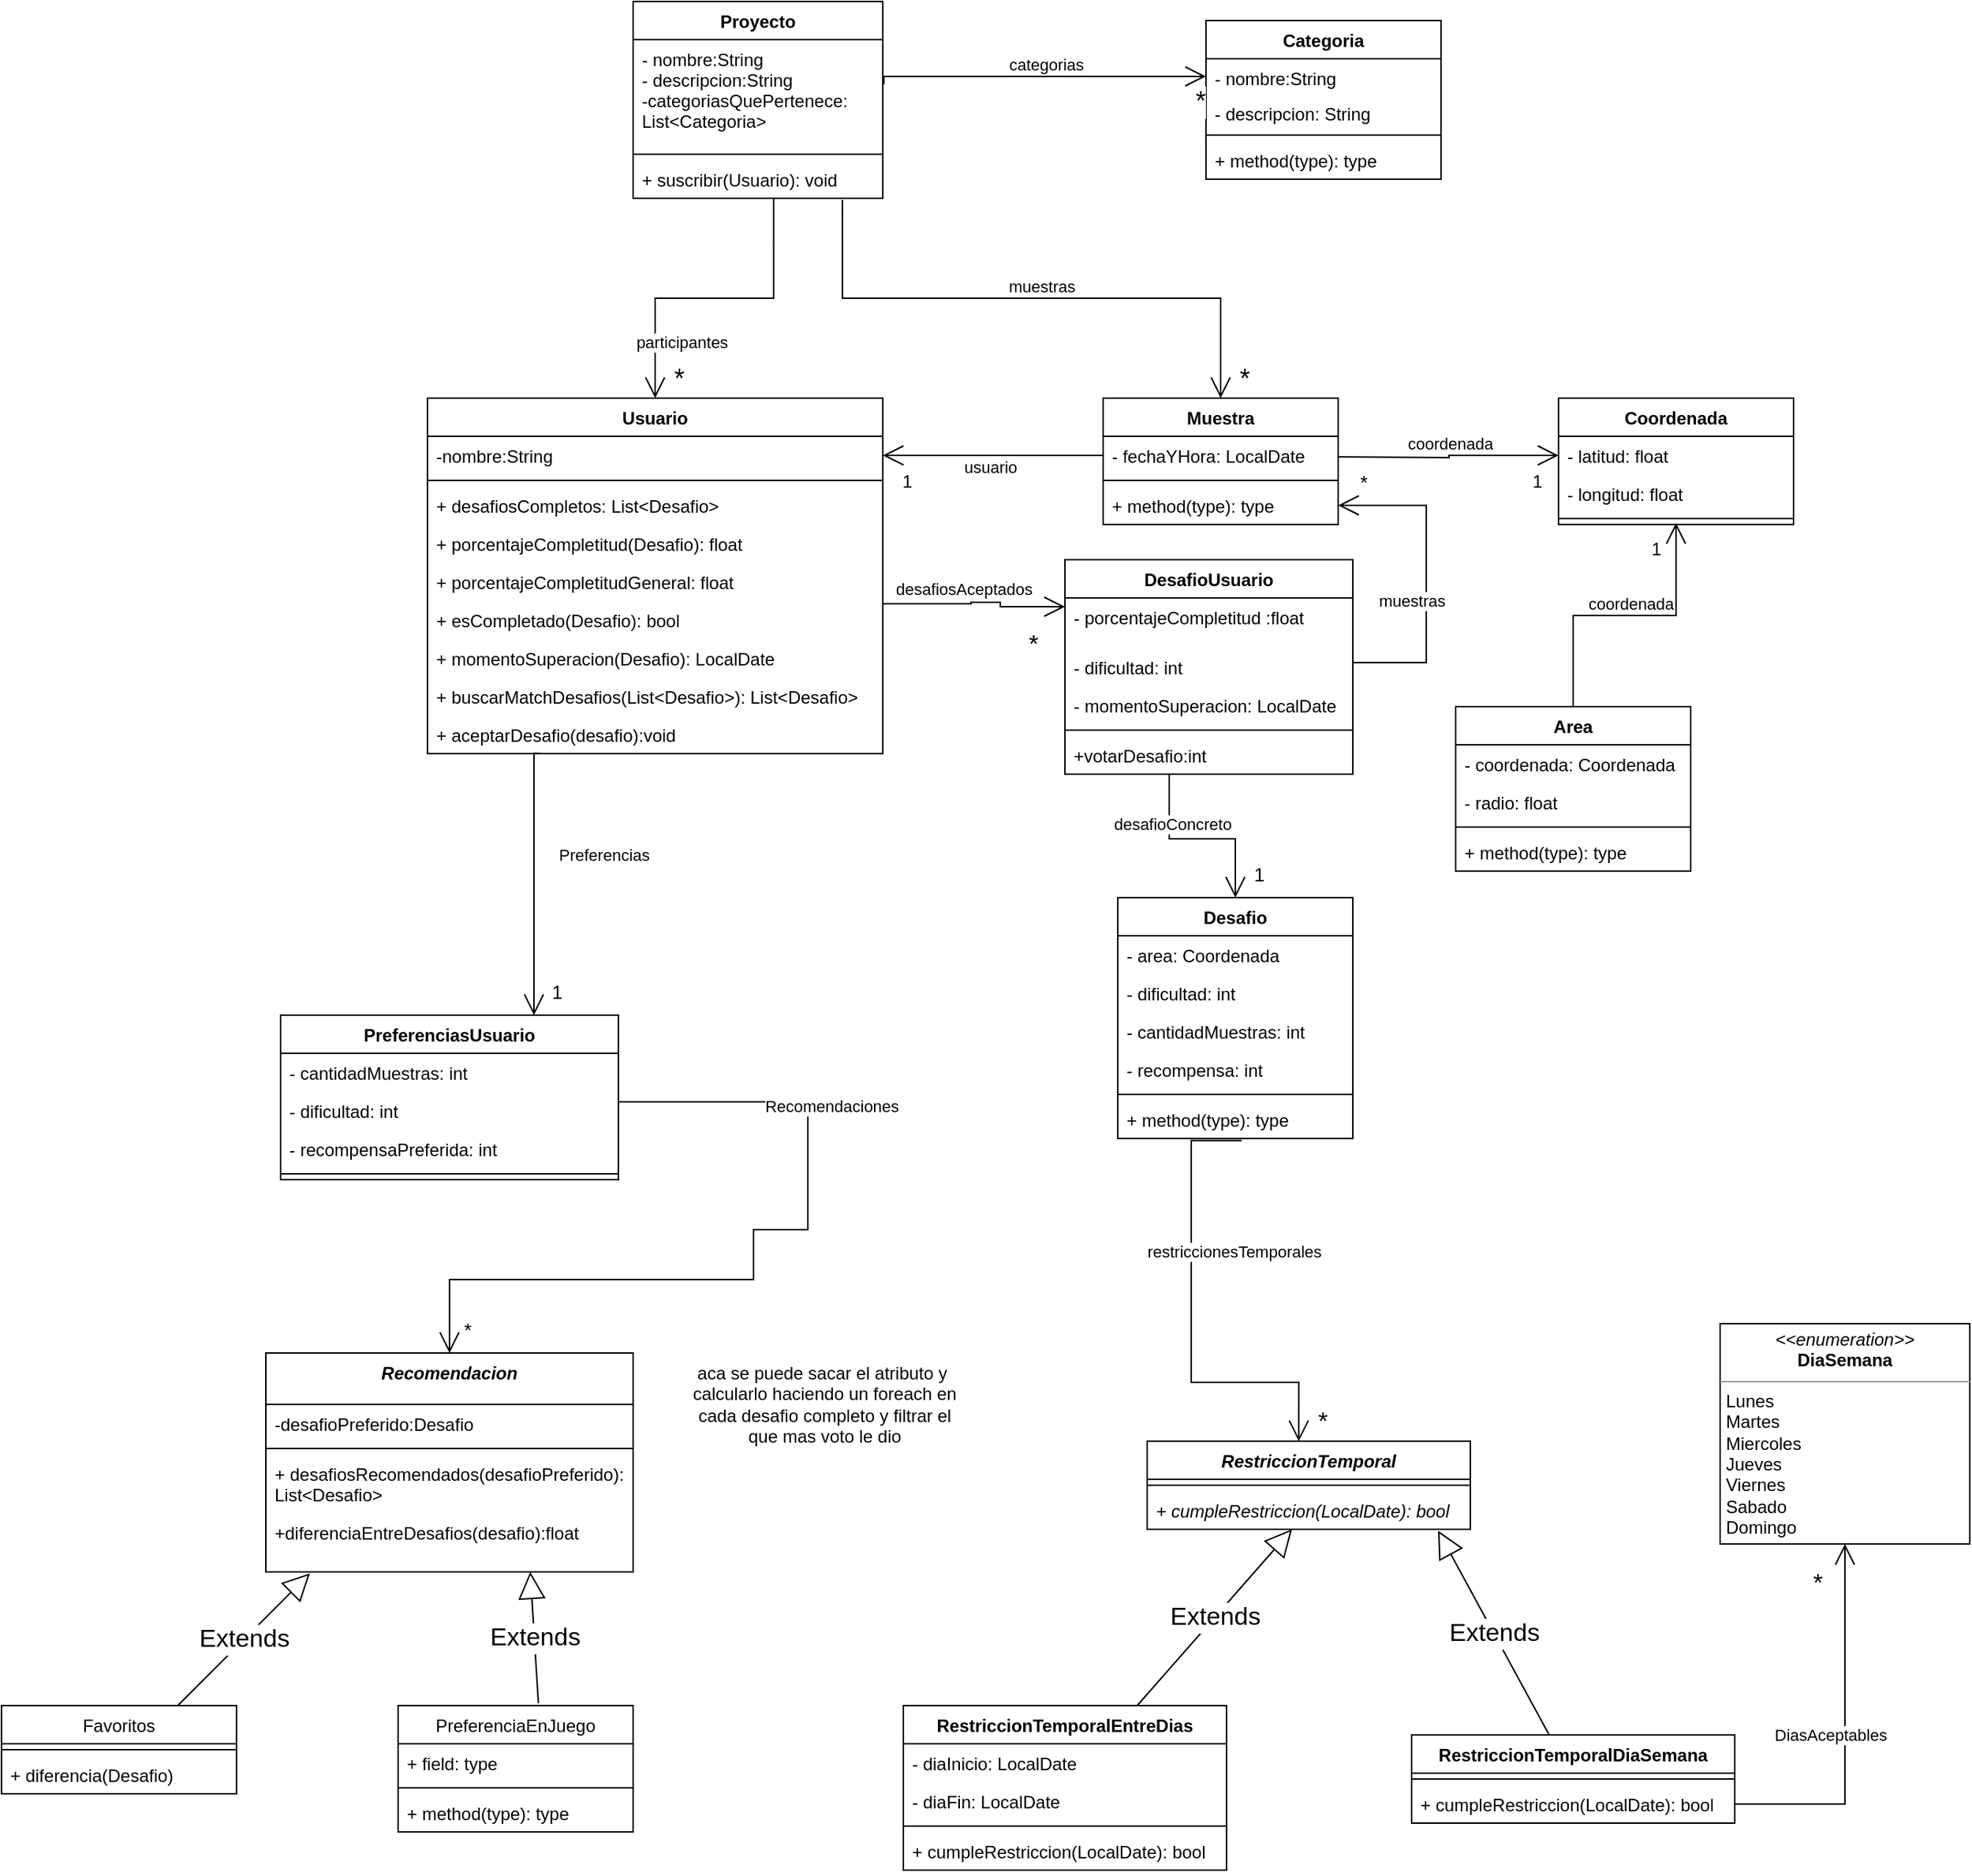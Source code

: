 <mxfile version="20.4.0" type="github">
  <diagram id="C5RBs43oDa-KdzZeNtuy" name="Page-1">
    <mxGraphModel dx="1848" dy="1698" grid="1" gridSize="10" guides="1" tooltips="1" connect="1" arrows="1" fold="1" page="1" pageScale="1" pageWidth="827" pageHeight="1169" math="0" shadow="0">
      <root>
        <mxCell id="WIyWlLk6GJQsqaUBKTNV-0" />
        <mxCell id="WIyWlLk6GJQsqaUBKTNV-1" parent="WIyWlLk6GJQsqaUBKTNV-0" />
        <mxCell id="WRdXd9sB3X9mUSoovsNP-0" value="Proyecto" style="swimlane;fontStyle=1;align=center;verticalAlign=top;childLayout=stackLayout;horizontal=1;startSize=26;horizontalStack=0;resizeParent=1;resizeParentMax=0;resizeLast=0;collapsible=1;marginBottom=0;" parent="WIyWlLk6GJQsqaUBKTNV-1" vertex="1">
          <mxGeometry x="120" y="-80" width="170" height="134" as="geometry" />
        </mxCell>
        <mxCell id="WRdXd9sB3X9mUSoovsNP-1" value="- nombre:String&#xa;- descripcion:String&#xa;-categoriasQuePertenece:&#xa;List&lt;Categoria&gt;&#xa;&#xa;" style="text;strokeColor=none;fillColor=none;align=left;verticalAlign=top;spacingLeft=4;spacingRight=4;overflow=hidden;rotatable=0;points=[[0,0.5],[1,0.5]];portConstraint=eastwest;" parent="WRdXd9sB3X9mUSoovsNP-0" vertex="1">
          <mxGeometry y="26" width="170" height="74" as="geometry" />
        </mxCell>
        <mxCell id="WRdXd9sB3X9mUSoovsNP-2" value="" style="line;strokeWidth=1;fillColor=none;align=left;verticalAlign=middle;spacingTop=-1;spacingLeft=3;spacingRight=3;rotatable=0;labelPosition=right;points=[];portConstraint=eastwest;strokeColor=inherit;" parent="WRdXd9sB3X9mUSoovsNP-0" vertex="1">
          <mxGeometry y="100" width="170" height="8" as="geometry" />
        </mxCell>
        <mxCell id="WRdXd9sB3X9mUSoovsNP-3" value="+ suscribir(Usuario): void" style="text;strokeColor=none;fillColor=none;align=left;verticalAlign=top;spacingLeft=4;spacingRight=4;overflow=hidden;rotatable=0;points=[[0,0.5],[1,0.5]];portConstraint=eastwest;" parent="WRdXd9sB3X9mUSoovsNP-0" vertex="1">
          <mxGeometry y="108" width="170" height="26" as="geometry" />
        </mxCell>
        <mxCell id="axV663DeKGKB3O0kkRm1-0" value="Categoria" style="swimlane;fontStyle=1;align=center;verticalAlign=top;childLayout=stackLayout;horizontal=1;startSize=26;horizontalStack=0;resizeParent=1;resizeParentMax=0;resizeLast=0;collapsible=1;marginBottom=0;" parent="WIyWlLk6GJQsqaUBKTNV-1" vertex="1">
          <mxGeometry x="510" y="-67" width="160" height="108" as="geometry" />
        </mxCell>
        <mxCell id="axV663DeKGKB3O0kkRm1-1" value="- nombre:String" style="text;strokeColor=none;fillColor=none;align=left;verticalAlign=top;spacingLeft=4;spacingRight=4;overflow=hidden;rotatable=0;points=[[0,0.5],[1,0.5]];portConstraint=eastwest;" parent="axV663DeKGKB3O0kkRm1-0" vertex="1">
          <mxGeometry y="26" width="160" height="24" as="geometry" />
        </mxCell>
        <mxCell id="axV663DeKGKB3O0kkRm1-4" value="- descripcion: String" style="text;strokeColor=none;fillColor=none;align=left;verticalAlign=top;spacingLeft=4;spacingRight=4;overflow=hidden;rotatable=0;points=[[0,0.5],[1,0.5]];portConstraint=eastwest;" parent="axV663DeKGKB3O0kkRm1-0" vertex="1">
          <mxGeometry y="50" width="160" height="24" as="geometry" />
        </mxCell>
        <mxCell id="axV663DeKGKB3O0kkRm1-2" value="" style="line;strokeWidth=1;fillColor=none;align=left;verticalAlign=middle;spacingTop=-1;spacingLeft=3;spacingRight=3;rotatable=0;labelPosition=right;points=[];portConstraint=eastwest;strokeColor=inherit;" parent="axV663DeKGKB3O0kkRm1-0" vertex="1">
          <mxGeometry y="74" width="160" height="8" as="geometry" />
        </mxCell>
        <mxCell id="axV663DeKGKB3O0kkRm1-3" value="+ method(type): type" style="text;strokeColor=none;fillColor=none;align=left;verticalAlign=top;spacingLeft=4;spacingRight=4;overflow=hidden;rotatable=0;points=[[0,0.5],[1,0.5]];portConstraint=eastwest;" parent="axV663DeKGKB3O0kkRm1-0" vertex="1">
          <mxGeometry y="82" width="160" height="26" as="geometry" />
        </mxCell>
        <mxCell id="axV663DeKGKB3O0kkRm1-5" value="categorias" style="endArrow=open;html=1;endSize=12;startArrow=none;startSize=14;startFill=0;edgeStyle=orthogonalEdgeStyle;rounded=0;entryX=0;entryY=0.5;entryDx=0;entryDy=0;exitX=1.004;exitY=0.413;exitDx=0;exitDy=0;exitPerimeter=0;" parent="WIyWlLk6GJQsqaUBKTNV-1" source="WRdXd9sB3X9mUSoovsNP-1" target="axV663DeKGKB3O0kkRm1-1" edge="1">
          <mxGeometry x="0.031" y="8" relative="1" as="geometry">
            <mxPoint x="280" y="-29" as="sourcePoint" />
            <mxPoint x="460" y="-33.5" as="targetPoint" />
            <mxPoint as="offset" />
            <Array as="points">
              <mxPoint x="291" y="-29" />
            </Array>
          </mxGeometry>
        </mxCell>
        <mxCell id="axV663DeKGKB3O0kkRm1-7" value="*" style="edgeLabel;resizable=0;html=1;align=right;verticalAlign=top;fontSize=18;" parent="axV663DeKGKB3O0kkRm1-5" connectable="0" vertex="1">
          <mxGeometry x="1" relative="1" as="geometry" />
        </mxCell>
        <mxCell id="axV663DeKGKB3O0kkRm1-8" value="Usuario" style="swimlane;fontStyle=1;align=center;verticalAlign=top;childLayout=stackLayout;horizontal=1;startSize=26;horizontalStack=0;resizeParent=1;resizeParentMax=0;resizeLast=0;collapsible=1;marginBottom=0;" parent="WIyWlLk6GJQsqaUBKTNV-1" vertex="1">
          <mxGeometry x="-20" y="190" width="310" height="242" as="geometry" />
        </mxCell>
        <mxCell id="axV663DeKGKB3O0kkRm1-12" value="-nombre:String" style="text;strokeColor=none;fillColor=none;align=left;verticalAlign=top;spacingLeft=4;spacingRight=4;overflow=hidden;rotatable=0;points=[[0,0.5],[1,0.5]];portConstraint=eastwest;" parent="axV663DeKGKB3O0kkRm1-8" vertex="1">
          <mxGeometry y="26" width="310" height="26" as="geometry" />
        </mxCell>
        <mxCell id="axV663DeKGKB3O0kkRm1-10" value="" style="line;strokeWidth=1;fillColor=none;align=left;verticalAlign=middle;spacingTop=-1;spacingLeft=3;spacingRight=3;rotatable=0;labelPosition=right;points=[];portConstraint=eastwest;strokeColor=inherit;" parent="axV663DeKGKB3O0kkRm1-8" vertex="1">
          <mxGeometry y="52" width="310" height="8" as="geometry" />
        </mxCell>
        <mxCell id="axV663DeKGKB3O0kkRm1-11" value="+ desafiosCompletos: List&lt;Desafio&gt;" style="text;strokeColor=none;fillColor=none;align=left;verticalAlign=top;spacingLeft=4;spacingRight=4;overflow=hidden;rotatable=0;points=[[0,0.5],[1,0.5]];portConstraint=eastwest;" parent="axV663DeKGKB3O0kkRm1-8" vertex="1">
          <mxGeometry y="60" width="310" height="26" as="geometry" />
        </mxCell>
        <mxCell id="axV663DeKGKB3O0kkRm1-93" value="+ porcentajeCompletitud(Desafio): float" style="text;strokeColor=none;fillColor=none;align=left;verticalAlign=top;spacingLeft=4;spacingRight=4;overflow=hidden;rotatable=0;points=[[0,0.5],[1,0.5]];portConstraint=eastwest;" parent="axV663DeKGKB3O0kkRm1-8" vertex="1">
          <mxGeometry y="86" width="310" height="26" as="geometry" />
        </mxCell>
        <mxCell id="axV663DeKGKB3O0kkRm1-94" value="+ porcentajeCompletitudGeneral: float" style="text;strokeColor=none;fillColor=none;align=left;verticalAlign=top;spacingLeft=4;spacingRight=4;overflow=hidden;rotatable=0;points=[[0,0.5],[1,0.5]];portConstraint=eastwest;" parent="axV663DeKGKB3O0kkRm1-8" vertex="1">
          <mxGeometry y="112" width="310" height="26" as="geometry" />
        </mxCell>
        <mxCell id="axV663DeKGKB3O0kkRm1-106" value="+ esCompletado(Desafio): bool" style="text;strokeColor=none;fillColor=none;align=left;verticalAlign=top;spacingLeft=4;spacingRight=4;overflow=hidden;rotatable=0;points=[[0,0.5],[1,0.5]];portConstraint=eastwest;" parent="axV663DeKGKB3O0kkRm1-8" vertex="1">
          <mxGeometry y="138" width="310" height="26" as="geometry" />
        </mxCell>
        <mxCell id="axV663DeKGKB3O0kkRm1-107" value="+ momentoSuperacion(Desafio): LocalDate&#xa;" style="text;strokeColor=none;fillColor=none;align=left;verticalAlign=top;spacingLeft=4;spacingRight=4;overflow=hidden;rotatable=0;points=[[0,0.5],[1,0.5]];portConstraint=eastwest;" parent="axV663DeKGKB3O0kkRm1-8" vertex="1">
          <mxGeometry y="164" width="310" height="26" as="geometry" />
        </mxCell>
        <mxCell id="axV663DeKGKB3O0kkRm1-108" value="+ buscarMatchDesafios(List&lt;Desafio&gt;): List&lt;Desafio&gt;" style="text;strokeColor=none;fillColor=none;align=left;verticalAlign=top;spacingLeft=4;spacingRight=4;overflow=hidden;rotatable=0;points=[[0,0.5],[1,0.5]];portConstraint=eastwest;" parent="axV663DeKGKB3O0kkRm1-8" vertex="1">
          <mxGeometry y="190" width="310" height="26" as="geometry" />
        </mxCell>
        <mxCell id="XYtnf9-ZHTyb7vXoAo8m-1" value="+ aceptarDesafio(desafio):void" style="text;strokeColor=none;fillColor=none;align=left;verticalAlign=top;spacingLeft=4;spacingRight=4;overflow=hidden;rotatable=0;points=[[0,0.5],[1,0.5]];portConstraint=eastwest;" parent="axV663DeKGKB3O0kkRm1-8" vertex="1">
          <mxGeometry y="216" width="310" height="26" as="geometry" />
        </mxCell>
        <mxCell id="axV663DeKGKB3O0kkRm1-13" value="participantes" style="endArrow=open;html=1;endSize=12;startArrow=none;startSize=14;startFill=0;edgeStyle=orthogonalEdgeStyle;rounded=0;exitX=0.563;exitY=1;exitDx=0;exitDy=0;exitPerimeter=0;" parent="WIyWlLk6GJQsqaUBKTNV-1" source="WRdXd9sB3X9mUSoovsNP-3" target="axV663DeKGKB3O0kkRm1-8" edge="1">
          <mxGeometry x="0.205" y="30" relative="1" as="geometry">
            <mxPoint x="230" y="60" as="sourcePoint" />
            <mxPoint x="460" y="60" as="targetPoint" />
            <mxPoint as="offset" />
          </mxGeometry>
        </mxCell>
        <mxCell id="axV663DeKGKB3O0kkRm1-14" value="*" style="edgeLabel;resizable=0;html=1;align=right;verticalAlign=top;fontSize=18;" parent="axV663DeKGKB3O0kkRm1-13" connectable="0" vertex="1">
          <mxGeometry x="1" relative="1" as="geometry">
            <mxPoint x="20" y="-30" as="offset" />
          </mxGeometry>
        </mxCell>
        <mxCell id="axV663DeKGKB3O0kkRm1-15" value="Muestra" style="swimlane;fontStyle=1;align=center;verticalAlign=top;childLayout=stackLayout;horizontal=1;startSize=26;horizontalStack=0;resizeParent=1;resizeParentMax=0;resizeLast=0;collapsible=1;marginBottom=0;" parent="WIyWlLk6GJQsqaUBKTNV-1" vertex="1">
          <mxGeometry x="440" y="190" width="160" height="86" as="geometry" />
        </mxCell>
        <mxCell id="axV663DeKGKB3O0kkRm1-16" value="- fechaYHora: LocalDate" style="text;strokeColor=none;fillColor=none;align=left;verticalAlign=top;spacingLeft=4;spacingRight=4;overflow=hidden;rotatable=0;points=[[0,0.5],[1,0.5]];portConstraint=eastwest;" parent="axV663DeKGKB3O0kkRm1-15" vertex="1">
          <mxGeometry y="26" width="160" height="26" as="geometry" />
        </mxCell>
        <mxCell id="axV663DeKGKB3O0kkRm1-17" value="" style="line;strokeWidth=1;fillColor=none;align=left;verticalAlign=middle;spacingTop=-1;spacingLeft=3;spacingRight=3;rotatable=0;labelPosition=right;points=[];portConstraint=eastwest;strokeColor=inherit;" parent="axV663DeKGKB3O0kkRm1-15" vertex="1">
          <mxGeometry y="52" width="160" height="8" as="geometry" />
        </mxCell>
        <mxCell id="axV663DeKGKB3O0kkRm1-18" value="+ method(type): type" style="text;strokeColor=none;fillColor=none;align=left;verticalAlign=top;spacingLeft=4;spacingRight=4;overflow=hidden;rotatable=0;points=[[0,0.5],[1,0.5]];portConstraint=eastwest;" parent="axV663DeKGKB3O0kkRm1-15" vertex="1">
          <mxGeometry y="60" width="160" height="26" as="geometry" />
        </mxCell>
        <mxCell id="axV663DeKGKB3O0kkRm1-24" value="muestras" style="endArrow=open;html=1;endSize=12;startArrow=none;startSize=14;startFill=0;edgeStyle=orthogonalEdgeStyle;rounded=0;entryX=0.5;entryY=0;entryDx=0;entryDy=0;exitX=0.838;exitY=1.038;exitDx=0;exitDy=0;exitPerimeter=0;" parent="WIyWlLk6GJQsqaUBKTNV-1" source="WRdXd9sB3X9mUSoovsNP-3" target="axV663DeKGKB3O0kkRm1-15" edge="1">
          <mxGeometry x="0.031" y="8" relative="1" as="geometry">
            <mxPoint x="290" y="90" as="sourcePoint" />
            <mxPoint x="520" y="90" as="targetPoint" />
            <mxPoint as="offset" />
          </mxGeometry>
        </mxCell>
        <mxCell id="axV663DeKGKB3O0kkRm1-25" value="*" style="edgeLabel;resizable=0;html=1;align=right;verticalAlign=top;fontSize=18;" parent="axV663DeKGKB3O0kkRm1-24" connectable="0" vertex="1">
          <mxGeometry x="1" relative="1" as="geometry">
            <mxPoint x="20" y="-30" as="offset" />
          </mxGeometry>
        </mxCell>
        <mxCell id="axV663DeKGKB3O0kkRm1-27" value="usuario" style="endArrow=open;html=1;endSize=12;startArrow=none;startSize=14;startFill=0;edgeStyle=orthogonalEdgeStyle;rounded=0;entryX=1;entryY=0.5;entryDx=0;entryDy=0;exitX=0;exitY=0.5;exitDx=0;exitDy=0;" parent="WIyWlLk6GJQsqaUBKTNV-1" source="axV663DeKGKB3O0kkRm1-16" target="axV663DeKGKB3O0kkRm1-12" edge="1">
          <mxGeometry x="0.031" y="8" relative="1" as="geometry">
            <mxPoint x="290" y="-19" as="sourcePoint" />
            <mxPoint x="520" y="-19" as="targetPoint" />
            <mxPoint as="offset" />
          </mxGeometry>
        </mxCell>
        <mxCell id="axV663DeKGKB3O0kkRm1-28" value="1" style="edgeLabel;resizable=0;html=1;align=right;verticalAlign=top;fontSize=12;" parent="axV663DeKGKB3O0kkRm1-27" connectable="0" vertex="1">
          <mxGeometry x="1" relative="1" as="geometry">
            <mxPoint x="20" y="4" as="offset" />
          </mxGeometry>
        </mxCell>
        <mxCell id="axV663DeKGKB3O0kkRm1-31" value="Coordenada" style="swimlane;fontStyle=1;align=center;verticalAlign=top;childLayout=stackLayout;horizontal=1;startSize=26;horizontalStack=0;resizeParent=1;resizeParentMax=0;resizeLast=0;collapsible=1;marginBottom=0;" parent="WIyWlLk6GJQsqaUBKTNV-1" vertex="1">
          <mxGeometry x="750" y="190" width="160" height="86" as="geometry" />
        </mxCell>
        <mxCell id="axV663DeKGKB3O0kkRm1-32" value="- latitud: float" style="text;strokeColor=none;fillColor=none;align=left;verticalAlign=top;spacingLeft=4;spacingRight=4;overflow=hidden;rotatable=0;points=[[0,0.5],[1,0.5]];portConstraint=eastwest;" parent="axV663DeKGKB3O0kkRm1-31" vertex="1">
          <mxGeometry y="26" width="160" height="26" as="geometry" />
        </mxCell>
        <mxCell id="axV663DeKGKB3O0kkRm1-33" value="- longitud: float" style="text;strokeColor=none;fillColor=none;align=left;verticalAlign=top;spacingLeft=4;spacingRight=4;overflow=hidden;rotatable=0;points=[[0,0.5],[1,0.5]];portConstraint=eastwest;" parent="axV663DeKGKB3O0kkRm1-31" vertex="1">
          <mxGeometry y="52" width="160" height="26" as="geometry" />
        </mxCell>
        <mxCell id="axV663DeKGKB3O0kkRm1-34" value="" style="line;strokeWidth=1;fillColor=none;align=left;verticalAlign=middle;spacingTop=-1;spacingLeft=3;spacingRight=3;rotatable=0;labelPosition=right;points=[];portConstraint=eastwest;strokeColor=inherit;" parent="axV663DeKGKB3O0kkRm1-31" vertex="1">
          <mxGeometry y="78" width="160" height="8" as="geometry" />
        </mxCell>
        <mxCell id="axV663DeKGKB3O0kkRm1-37" value="coordenada" style="endArrow=open;html=1;endSize=12;startArrow=none;startSize=14;startFill=0;edgeStyle=orthogonalEdgeStyle;rounded=0;entryX=0;entryY=0.5;entryDx=0;entryDy=0;" parent="WIyWlLk6GJQsqaUBKTNV-1" target="axV663DeKGKB3O0kkRm1-32" edge="1">
          <mxGeometry x="0.031" y="8" relative="1" as="geometry">
            <mxPoint x="600" y="230" as="sourcePoint" />
            <mxPoint x="300" y="239" as="targetPoint" />
            <mxPoint as="offset" />
          </mxGeometry>
        </mxCell>
        <mxCell id="axV663DeKGKB3O0kkRm1-38" value="1" style="edgeLabel;resizable=0;html=1;align=right;verticalAlign=top;fontSize=12;" parent="axV663DeKGKB3O0kkRm1-37" connectable="0" vertex="1">
          <mxGeometry x="1" relative="1" as="geometry">
            <mxPoint x="-10" y="4" as="offset" />
          </mxGeometry>
        </mxCell>
        <mxCell id="axV663DeKGKB3O0kkRm1-40" value="Desafio" style="swimlane;fontStyle=1;align=center;verticalAlign=top;childLayout=stackLayout;horizontal=1;startSize=26;horizontalStack=0;resizeParent=1;resizeParentMax=0;resizeLast=0;collapsible=1;marginBottom=0;" parent="WIyWlLk6GJQsqaUBKTNV-1" vertex="1">
          <mxGeometry x="450" y="530" width="160" height="164" as="geometry" />
        </mxCell>
        <mxCell id="axV663DeKGKB3O0kkRm1-41" value="- area: Coordenada" style="text;strokeColor=none;fillColor=none;align=left;verticalAlign=top;spacingLeft=4;spacingRight=4;overflow=hidden;rotatable=0;points=[[0,0.5],[1,0.5]];portConstraint=eastwest;" parent="axV663DeKGKB3O0kkRm1-40" vertex="1">
          <mxGeometry y="26" width="160" height="26" as="geometry" />
        </mxCell>
        <mxCell id="axV663DeKGKB3O0kkRm1-73" value="- dificultad: int" style="text;strokeColor=none;fillColor=none;align=left;verticalAlign=top;spacingLeft=4;spacingRight=4;overflow=hidden;rotatable=0;points=[[0,0.5],[1,0.5]];portConstraint=eastwest;" parent="axV663DeKGKB3O0kkRm1-40" vertex="1">
          <mxGeometry y="52" width="160" height="26" as="geometry" />
        </mxCell>
        <mxCell id="axV663DeKGKB3O0kkRm1-74" value="- cantidadMuestras: int" style="text;strokeColor=none;fillColor=none;align=left;verticalAlign=top;spacingLeft=4;spacingRight=4;overflow=hidden;rotatable=0;points=[[0,0.5],[1,0.5]];portConstraint=eastwest;" parent="axV663DeKGKB3O0kkRm1-40" vertex="1">
          <mxGeometry y="78" width="160" height="26" as="geometry" />
        </mxCell>
        <mxCell id="axV663DeKGKB3O0kkRm1-75" value="- recompensa: int" style="text;strokeColor=none;fillColor=none;align=left;verticalAlign=top;spacingLeft=4;spacingRight=4;overflow=hidden;rotatable=0;points=[[0,0.5],[1,0.5]];portConstraint=eastwest;" parent="axV663DeKGKB3O0kkRm1-40" vertex="1">
          <mxGeometry y="104" width="160" height="26" as="geometry" />
        </mxCell>
        <mxCell id="axV663DeKGKB3O0kkRm1-42" value="" style="line;strokeWidth=1;fillColor=none;align=left;verticalAlign=middle;spacingTop=-1;spacingLeft=3;spacingRight=3;rotatable=0;labelPosition=right;points=[];portConstraint=eastwest;strokeColor=inherit;" parent="axV663DeKGKB3O0kkRm1-40" vertex="1">
          <mxGeometry y="130" width="160" height="8" as="geometry" />
        </mxCell>
        <mxCell id="axV663DeKGKB3O0kkRm1-43" value="+ method(type): type" style="text;strokeColor=none;fillColor=none;align=left;verticalAlign=top;spacingLeft=4;spacingRight=4;overflow=hidden;rotatable=0;points=[[0,0.5],[1,0.5]];portConstraint=eastwest;" parent="axV663DeKGKB3O0kkRm1-40" vertex="1">
          <mxGeometry y="138" width="160" height="26" as="geometry" />
        </mxCell>
        <mxCell id="axV663DeKGKB3O0kkRm1-44" value="Area" style="swimlane;fontStyle=1;align=center;verticalAlign=top;childLayout=stackLayout;horizontal=1;startSize=26;horizontalStack=0;resizeParent=1;resizeParentMax=0;resizeLast=0;collapsible=1;marginBottom=0;" parent="WIyWlLk6GJQsqaUBKTNV-1" vertex="1">
          <mxGeometry x="680" y="400" width="160" height="112" as="geometry" />
        </mxCell>
        <mxCell id="axV663DeKGKB3O0kkRm1-45" value="- coordenada: Coordenada" style="text;strokeColor=none;fillColor=none;align=left;verticalAlign=top;spacingLeft=4;spacingRight=4;overflow=hidden;rotatable=0;points=[[0,0.5],[1,0.5]];portConstraint=eastwest;" parent="axV663DeKGKB3O0kkRm1-44" vertex="1">
          <mxGeometry y="26" width="160" height="26" as="geometry" />
        </mxCell>
        <mxCell id="axV663DeKGKB3O0kkRm1-48" value="- radio: float" style="text;strokeColor=none;fillColor=none;align=left;verticalAlign=top;spacingLeft=4;spacingRight=4;overflow=hidden;rotatable=0;points=[[0,0.5],[1,0.5]];portConstraint=eastwest;" parent="axV663DeKGKB3O0kkRm1-44" vertex="1">
          <mxGeometry y="52" width="160" height="26" as="geometry" />
        </mxCell>
        <mxCell id="axV663DeKGKB3O0kkRm1-46" value="" style="line;strokeWidth=1;fillColor=none;align=left;verticalAlign=middle;spacingTop=-1;spacingLeft=3;spacingRight=3;rotatable=0;labelPosition=right;points=[];portConstraint=eastwest;strokeColor=inherit;" parent="axV663DeKGKB3O0kkRm1-44" vertex="1">
          <mxGeometry y="78" width="160" height="8" as="geometry" />
        </mxCell>
        <mxCell id="axV663DeKGKB3O0kkRm1-47" value="+ method(type): type" style="text;strokeColor=none;fillColor=none;align=left;verticalAlign=top;spacingLeft=4;spacingRight=4;overflow=hidden;rotatable=0;points=[[0,0.5],[1,0.5]];portConstraint=eastwest;" parent="axV663DeKGKB3O0kkRm1-44" vertex="1">
          <mxGeometry y="86" width="160" height="26" as="geometry" />
        </mxCell>
        <mxCell id="axV663DeKGKB3O0kkRm1-49" value="coordenada" style="endArrow=open;html=1;endSize=12;startArrow=none;startSize=14;startFill=0;edgeStyle=orthogonalEdgeStyle;rounded=0;exitX=0.5;exitY=0;exitDx=0;exitDy=0;entryX=0.5;entryY=0.875;entryDx=0;entryDy=0;entryPerimeter=0;" parent="WIyWlLk6GJQsqaUBKTNV-1" source="axV663DeKGKB3O0kkRm1-44" target="axV663DeKGKB3O0kkRm1-34" edge="1">
          <mxGeometry x="0.031" y="8" relative="1" as="geometry">
            <mxPoint x="610" y="240" as="sourcePoint" />
            <mxPoint x="820" y="280" as="targetPoint" />
            <mxPoint as="offset" />
          </mxGeometry>
        </mxCell>
        <mxCell id="axV663DeKGKB3O0kkRm1-50" value="1" style="edgeLabel;resizable=0;html=1;align=right;verticalAlign=top;fontSize=12;" parent="axV663DeKGKB3O0kkRm1-49" connectable="0" vertex="1">
          <mxGeometry x="1" relative="1" as="geometry">
            <mxPoint x="-10" y="4" as="offset" />
          </mxGeometry>
        </mxCell>
        <mxCell id="axV663DeKGKB3O0kkRm1-51" value="RestriccionTemporal" style="swimlane;fontStyle=3;align=center;verticalAlign=top;childLayout=stackLayout;horizontal=1;startSize=26;horizontalStack=0;resizeParent=1;resizeParentMax=0;resizeLast=0;collapsible=1;marginBottom=0;" parent="WIyWlLk6GJQsqaUBKTNV-1" vertex="1">
          <mxGeometry x="470" y="900" width="220" height="60" as="geometry" />
        </mxCell>
        <mxCell id="axV663DeKGKB3O0kkRm1-53" value="" style="line;strokeWidth=1;fillColor=none;align=left;verticalAlign=middle;spacingTop=-1;spacingLeft=3;spacingRight=3;rotatable=0;labelPosition=right;points=[];portConstraint=eastwest;strokeColor=inherit;" parent="axV663DeKGKB3O0kkRm1-51" vertex="1">
          <mxGeometry y="26" width="220" height="8" as="geometry" />
        </mxCell>
        <mxCell id="axV663DeKGKB3O0kkRm1-54" value="+ cumpleRestriccion(LocalDate): bool" style="text;strokeColor=none;fillColor=none;align=left;verticalAlign=top;spacingLeft=4;spacingRight=4;overflow=hidden;rotatable=0;points=[[0,0.5],[1,0.5]];portConstraint=eastwest;fontStyle=2" parent="axV663DeKGKB3O0kkRm1-51" vertex="1">
          <mxGeometry y="34" width="220" height="26" as="geometry" />
        </mxCell>
        <mxCell id="axV663DeKGKB3O0kkRm1-55" value="restriccionesTemporales" style="endArrow=open;html=1;endSize=12;startArrow=none;startSize=14;startFill=0;edgeStyle=orthogonalEdgeStyle;rounded=0;exitX=0.527;exitY=1.052;exitDx=0;exitDy=0;exitPerimeter=0;entryX=0.469;entryY=0.001;entryDx=0;entryDy=0;entryPerimeter=0;" parent="WIyWlLk6GJQsqaUBKTNV-1" source="axV663DeKGKB3O0kkRm1-43" target="axV663DeKGKB3O0kkRm1-51" edge="1">
          <mxGeometry x="-0.297" y="29" relative="1" as="geometry">
            <mxPoint x="450" y="239" as="sourcePoint" />
            <mxPoint x="570" y="850" as="targetPoint" />
            <mxPoint as="offset" />
            <Array as="points">
              <mxPoint x="500" y="695" />
              <mxPoint x="500" y="860" />
              <mxPoint x="573" y="860" />
            </Array>
          </mxGeometry>
        </mxCell>
        <mxCell id="axV663DeKGKB3O0kkRm1-56" value="*" style="edgeLabel;resizable=0;html=1;align=right;verticalAlign=top;fontSize=17;" parent="axV663DeKGKB3O0kkRm1-55" connectable="0" vertex="1">
          <mxGeometry x="1" relative="1" as="geometry">
            <mxPoint x="20" y="-30" as="offset" />
          </mxGeometry>
        </mxCell>
        <mxCell id="axV663DeKGKB3O0kkRm1-57" value="RestriccionTemporalEntreDias" style="swimlane;fontStyle=1;align=center;verticalAlign=top;childLayout=stackLayout;horizontal=1;startSize=26;horizontalStack=0;resizeParent=1;resizeParentMax=0;resizeLast=0;collapsible=1;marginBottom=0;" parent="WIyWlLk6GJQsqaUBKTNV-1" vertex="1">
          <mxGeometry x="304" y="1080" width="220" height="112" as="geometry" />
        </mxCell>
        <mxCell id="axV663DeKGKB3O0kkRm1-64" value="- diaInicio: LocalDate" style="text;strokeColor=none;fillColor=none;align=left;verticalAlign=top;spacingLeft=4;spacingRight=4;overflow=hidden;rotatable=0;points=[[0,0.5],[1,0.5]];portConstraint=eastwest;" parent="axV663DeKGKB3O0kkRm1-57" vertex="1">
          <mxGeometry y="26" width="220" height="26" as="geometry" />
        </mxCell>
        <mxCell id="axV663DeKGKB3O0kkRm1-67" value="- diaFin: LocalDate" style="text;strokeColor=none;fillColor=none;align=left;verticalAlign=top;spacingLeft=4;spacingRight=4;overflow=hidden;rotatable=0;points=[[0,0.5],[1,0.5]];portConstraint=eastwest;" parent="axV663DeKGKB3O0kkRm1-57" vertex="1">
          <mxGeometry y="52" width="220" height="26" as="geometry" />
        </mxCell>
        <mxCell id="axV663DeKGKB3O0kkRm1-58" value="" style="line;strokeWidth=1;fillColor=none;align=left;verticalAlign=middle;spacingTop=-1;spacingLeft=3;spacingRight=3;rotatable=0;labelPosition=right;points=[];portConstraint=eastwest;strokeColor=inherit;" parent="axV663DeKGKB3O0kkRm1-57" vertex="1">
          <mxGeometry y="78" width="220" height="8" as="geometry" />
        </mxCell>
        <mxCell id="axV663DeKGKB3O0kkRm1-59" value="+ cumpleRestriccion(LocalDate): bool" style="text;strokeColor=none;fillColor=none;align=left;verticalAlign=top;spacingLeft=4;spacingRight=4;overflow=hidden;rotatable=0;points=[[0,0.5],[1,0.5]];portConstraint=eastwest;" parent="axV663DeKGKB3O0kkRm1-57" vertex="1">
          <mxGeometry y="86" width="220" height="26" as="geometry" />
        </mxCell>
        <mxCell id="axV663DeKGKB3O0kkRm1-65" value="Extends" style="endArrow=block;endSize=16;endFill=0;html=1;rounded=0;fontSize=17;" parent="WIyWlLk6GJQsqaUBKTNV-1" source="axV663DeKGKB3O0kkRm1-57" target="axV663DeKGKB3O0kkRm1-54" edge="1">
          <mxGeometry width="160" relative="1" as="geometry">
            <mxPoint x="290" y="720" as="sourcePoint" />
            <mxPoint x="470" y="760" as="targetPoint" />
          </mxGeometry>
        </mxCell>
        <mxCell id="axV663DeKGKB3O0kkRm1-78" value="&lt;p style=&quot;margin:0px;margin-top:4px;text-align:center;&quot;&gt;&lt;i&gt;&amp;lt;&amp;lt;enumeration&amp;gt;&amp;gt;&lt;/i&gt;&lt;br&gt;&lt;b&gt;DiaSemana&lt;/b&gt;&lt;/p&gt;&lt;hr size=&quot;1&quot;&gt;&lt;p style=&quot;margin:0px;margin-left:4px;&quot;&gt;Lunes&lt;/p&gt;&lt;p style=&quot;margin:0px;margin-left:4px;&quot;&gt;Martes&lt;/p&gt;&lt;p style=&quot;margin:0px;margin-left:4px;&quot;&gt;Miercoles&lt;/p&gt;&lt;p style=&quot;margin:0px;margin-left:4px;&quot;&gt;Jueves&lt;/p&gt;&lt;p style=&quot;margin:0px;margin-left:4px;&quot;&gt;Viernes&lt;/p&gt;&lt;p style=&quot;margin:0px;margin-left:4px;&quot;&gt;Sabado&lt;/p&gt;&lt;p style=&quot;margin:0px;margin-left:4px;&quot;&gt;Domingo&lt;/p&gt;&lt;hr size=&quot;1&quot;&gt;&lt;p style=&quot;margin:0px;margin-left:4px;&quot;&gt;+ method1(Type): Type&lt;br&gt;+ method2(Type, Type): Type&lt;/p&gt;" style="verticalAlign=top;align=left;overflow=fill;fontSize=12;fontFamily=Helvetica;html=1;" parent="WIyWlLk6GJQsqaUBKTNV-1" vertex="1">
          <mxGeometry x="860" y="820" width="170" height="150" as="geometry" />
        </mxCell>
        <mxCell id="axV663DeKGKB3O0kkRm1-81" value="RestriccionTemporalDiaSemana" style="swimlane;fontStyle=1;align=center;verticalAlign=top;childLayout=stackLayout;horizontal=1;startSize=26;horizontalStack=0;resizeParent=1;resizeParentMax=0;resizeLast=0;collapsible=1;marginBottom=0;" parent="WIyWlLk6GJQsqaUBKTNV-1" vertex="1">
          <mxGeometry x="650" y="1100" width="220" height="60" as="geometry" />
        </mxCell>
        <mxCell id="axV663DeKGKB3O0kkRm1-84" value="" style="line;strokeWidth=1;fillColor=none;align=left;verticalAlign=middle;spacingTop=-1;spacingLeft=3;spacingRight=3;rotatable=0;labelPosition=right;points=[];portConstraint=eastwest;strokeColor=inherit;" parent="axV663DeKGKB3O0kkRm1-81" vertex="1">
          <mxGeometry y="26" width="220" height="8" as="geometry" />
        </mxCell>
        <mxCell id="axV663DeKGKB3O0kkRm1-85" value="+ cumpleRestriccion(LocalDate): bool" style="text;strokeColor=none;fillColor=none;align=left;verticalAlign=top;spacingLeft=4;spacingRight=4;overflow=hidden;rotatable=0;points=[[0,0.5],[1,0.5]];portConstraint=eastwest;" parent="axV663DeKGKB3O0kkRm1-81" vertex="1">
          <mxGeometry y="34" width="220" height="26" as="geometry" />
        </mxCell>
        <mxCell id="axV663DeKGKB3O0kkRm1-86" value="Extends" style="endArrow=block;endSize=16;endFill=0;html=1;rounded=0;fontSize=17;entryX=0.9;entryY=1.038;entryDx=0;entryDy=0;entryPerimeter=0;" parent="WIyWlLk6GJQsqaUBKTNV-1" source="axV663DeKGKB3O0kkRm1-81" target="axV663DeKGKB3O0kkRm1-54" edge="1">
          <mxGeometry width="160" relative="1" as="geometry">
            <mxPoint x="276" y="750" as="sourcePoint" />
            <mxPoint x="310.286" y="630" as="targetPoint" />
          </mxGeometry>
        </mxCell>
        <mxCell id="axV663DeKGKB3O0kkRm1-87" value="DiasAceptables" style="endArrow=open;html=1;endSize=12;startArrow=none;startSize=14;startFill=0;edgeStyle=orthogonalEdgeStyle;rounded=0;" parent="WIyWlLk6GJQsqaUBKTNV-1" source="axV663DeKGKB3O0kkRm1-85" target="axV663DeKGKB3O0kkRm1-78" edge="1">
          <mxGeometry x="-0.03" y="10" relative="1" as="geometry">
            <mxPoint x="600" y="780" as="sourcePoint" />
            <mxPoint x="720" y="770" as="targetPoint" />
            <mxPoint as="offset" />
          </mxGeometry>
        </mxCell>
        <mxCell id="axV663DeKGKB3O0kkRm1-88" value="*" style="edgeLabel;resizable=0;html=1;align=right;verticalAlign=top;fontSize=17;" parent="axV663DeKGKB3O0kkRm1-87" connectable="0" vertex="1">
          <mxGeometry x="1" relative="1" as="geometry">
            <mxPoint x="-15" y="10" as="offset" />
          </mxGeometry>
        </mxCell>
        <mxCell id="axV663DeKGKB3O0kkRm1-96" value="PreferenciasUsuario" style="swimlane;fontStyle=1;align=center;verticalAlign=top;childLayout=stackLayout;horizontal=1;startSize=26;horizontalStack=0;resizeParent=1;resizeParentMax=0;resizeLast=0;collapsible=1;marginBottom=0;" parent="WIyWlLk6GJQsqaUBKTNV-1" vertex="1">
          <mxGeometry x="-120" y="610" width="230" height="112" as="geometry" />
        </mxCell>
        <mxCell id="axV663DeKGKB3O0kkRm1-97" value="- cantidadMuestras: int" style="text;strokeColor=none;fillColor=none;align=left;verticalAlign=top;spacingLeft=4;spacingRight=4;overflow=hidden;rotatable=0;points=[[0,0.5],[1,0.5]];portConstraint=eastwest;" parent="axV663DeKGKB3O0kkRm1-96" vertex="1">
          <mxGeometry y="26" width="230" height="26" as="geometry" />
        </mxCell>
        <mxCell id="axV663DeKGKB3O0kkRm1-102" value="- dificultad: int" style="text;strokeColor=none;fillColor=none;align=left;verticalAlign=top;spacingLeft=4;spacingRight=4;overflow=hidden;rotatable=0;points=[[0,0.5],[1,0.5]];portConstraint=eastwest;" parent="axV663DeKGKB3O0kkRm1-96" vertex="1">
          <mxGeometry y="52" width="230" height="26" as="geometry" />
        </mxCell>
        <mxCell id="axV663DeKGKB3O0kkRm1-103" value="- recompensaPreferida: int" style="text;strokeColor=none;fillColor=none;align=left;verticalAlign=top;spacingLeft=4;spacingRight=4;overflow=hidden;rotatable=0;points=[[0,0.5],[1,0.5]];portConstraint=eastwest;" parent="axV663DeKGKB3O0kkRm1-96" vertex="1">
          <mxGeometry y="78" width="230" height="26" as="geometry" />
        </mxCell>
        <mxCell id="axV663DeKGKB3O0kkRm1-98" value="" style="line;strokeWidth=1;fillColor=none;align=left;verticalAlign=middle;spacingTop=-1;spacingLeft=3;spacingRight=3;rotatable=0;labelPosition=right;points=[];portConstraint=eastwest;strokeColor=inherit;" parent="axV663DeKGKB3O0kkRm1-96" vertex="1">
          <mxGeometry y="104" width="230" height="8" as="geometry" />
        </mxCell>
        <mxCell id="axV663DeKGKB3O0kkRm1-104" value="desafiosAceptados" style="endArrow=open;html=1;endSize=12;startArrow=none;startSize=14;startFill=0;edgeStyle=orthogonalEdgeStyle;rounded=0;" parent="WIyWlLk6GJQsqaUBKTNV-1" target="axV663DeKGKB3O0kkRm1-109" edge="1">
          <mxGeometry x="-0.148" y="10" relative="1" as="geometry">
            <mxPoint x="290" y="330" as="sourcePoint" />
            <mxPoint x="370" y="380" as="targetPoint" />
            <mxPoint as="offset" />
            <Array as="points">
              <mxPoint x="350" y="330" />
              <mxPoint x="350" y="329" />
              <mxPoint x="370" y="329" />
              <mxPoint x="370" y="332" />
            </Array>
          </mxGeometry>
        </mxCell>
        <mxCell id="axV663DeKGKB3O0kkRm1-105" value="*" style="edgeLabel;resizable=0;html=1;align=right;verticalAlign=top;fontSize=17;" parent="axV663DeKGKB3O0kkRm1-104" connectable="0" vertex="1">
          <mxGeometry x="1" relative="1" as="geometry">
            <mxPoint x="-18" y="9" as="offset" />
          </mxGeometry>
        </mxCell>
        <mxCell id="axV663DeKGKB3O0kkRm1-109" value="DesafioUsuario" style="swimlane;fontStyle=1;align=center;verticalAlign=top;childLayout=stackLayout;horizontal=1;startSize=26;horizontalStack=0;resizeParent=1;resizeParentMax=0;resizeLast=0;collapsible=1;marginBottom=0;" parent="WIyWlLk6GJQsqaUBKTNV-1" vertex="1">
          <mxGeometry x="414" y="300" width="196" height="146" as="geometry" />
        </mxCell>
        <mxCell id="axV663DeKGKB3O0kkRm1-110" value="- porcentajeCompletitud :float" style="text;strokeColor=none;fillColor=none;align=left;verticalAlign=top;spacingLeft=4;spacingRight=4;overflow=hidden;rotatable=0;points=[[0,0.5],[1,0.5]];portConstraint=eastwest;" parent="axV663DeKGKB3O0kkRm1-109" vertex="1">
          <mxGeometry y="26" width="196" height="34" as="geometry" />
        </mxCell>
        <mxCell id="axV663DeKGKB3O0kkRm1-111" value="- dificultad: int" style="text;strokeColor=none;fillColor=none;align=left;verticalAlign=top;spacingLeft=4;spacingRight=4;overflow=hidden;rotatable=0;points=[[0,0.5],[1,0.5]];portConstraint=eastwest;" parent="axV663DeKGKB3O0kkRm1-109" vertex="1">
          <mxGeometry y="60" width="196" height="26" as="geometry" />
        </mxCell>
        <mxCell id="axV663DeKGKB3O0kkRm1-126" value="- momentoSuperacion: LocalDate" style="text;strokeColor=none;fillColor=none;align=left;verticalAlign=top;spacingLeft=4;spacingRight=4;overflow=hidden;rotatable=0;points=[[0,0.5],[1,0.5]];portConstraint=eastwest;" parent="axV663DeKGKB3O0kkRm1-109" vertex="1">
          <mxGeometry y="86" width="196" height="26" as="geometry" />
        </mxCell>
        <mxCell id="axV663DeKGKB3O0kkRm1-114" value="" style="line;strokeWidth=1;fillColor=none;align=left;verticalAlign=middle;spacingTop=-1;spacingLeft=3;spacingRight=3;rotatable=0;labelPosition=right;points=[];portConstraint=eastwest;strokeColor=inherit;" parent="axV663DeKGKB3O0kkRm1-109" vertex="1">
          <mxGeometry y="112" width="196" height="8" as="geometry" />
        </mxCell>
        <mxCell id="axV663DeKGKB3O0kkRm1-115" value="+votarDesafio:int" style="text;strokeColor=none;fillColor=none;align=left;verticalAlign=top;spacingLeft=4;spacingRight=4;overflow=hidden;rotatable=0;points=[[0,0.5],[1,0.5]];portConstraint=eastwest;" parent="axV663DeKGKB3O0kkRm1-109" vertex="1">
          <mxGeometry y="120" width="196" height="26" as="geometry" />
        </mxCell>
        <mxCell id="axV663DeKGKB3O0kkRm1-118" value="desafioConcreto" style="endArrow=open;html=1;endSize=12;startArrow=none;startSize=14;startFill=0;edgeStyle=orthogonalEdgeStyle;rounded=0;exitX=0.444;exitY=1;exitDx=0;exitDy=0;exitPerimeter=0;" parent="WIyWlLk6GJQsqaUBKTNV-1" source="axV663DeKGKB3O0kkRm1-115" target="axV663DeKGKB3O0kkRm1-40" edge="1">
          <mxGeometry x="-0.148" y="10" relative="1" as="geometry">
            <mxPoint x="300" y="340" as="sourcePoint" />
            <mxPoint x="424" y="340" as="targetPoint" />
            <mxPoint as="offset" />
            <Array as="points">
              <mxPoint x="485" y="490" />
              <mxPoint x="530" y="490" />
            </Array>
          </mxGeometry>
        </mxCell>
        <mxCell id="axV663DeKGKB3O0kkRm1-119" value="1" style="edgeLabel;resizable=0;html=1;align=right;verticalAlign=top;fontSize=13;" parent="axV663DeKGKB3O0kkRm1-118" connectable="0" vertex="1">
          <mxGeometry x="1" relative="1" as="geometry">
            <mxPoint x="20" y="-30" as="offset" />
          </mxGeometry>
        </mxCell>
        <mxCell id="axV663DeKGKB3O0kkRm1-121" value="muestras" style="endArrow=open;html=1;endSize=12;startArrow=none;startSize=14;startFill=0;edgeStyle=orthogonalEdgeStyle;rounded=0;" parent="WIyWlLk6GJQsqaUBKTNV-1" source="axV663DeKGKB3O0kkRm1-111" target="axV663DeKGKB3O0kkRm1-18" edge="1">
          <mxGeometry x="-0.148" y="10" relative="1" as="geometry">
            <mxPoint x="495.04" y="422" as="sourcePoint" />
            <mxPoint x="610" y="420" as="targetPoint" />
            <mxPoint as="offset" />
            <Array as="points">
              <mxPoint x="660" y="370" />
              <mxPoint x="660" y="263" />
            </Array>
          </mxGeometry>
        </mxCell>
        <mxCell id="axV663DeKGKB3O0kkRm1-122" value="*" style="edgeLabel;resizable=0;html=1;align=right;verticalAlign=top;fontSize=13;" parent="axV663DeKGKB3O0kkRm1-121" connectable="0" vertex="1">
          <mxGeometry x="1" relative="1" as="geometry">
            <mxPoint x="20" y="-30" as="offset" />
          </mxGeometry>
        </mxCell>
        <mxCell id="axV663DeKGKB3O0kkRm1-124" value="Preferencias" style="endArrow=open;html=1;endSize=12;startArrow=none;startSize=14;startFill=0;edgeStyle=orthogonalEdgeStyle;rounded=0;entryX=0.75;entryY=0;entryDx=0;entryDy=0;exitX=0.251;exitY=0.993;exitDx=0;exitDy=0;exitPerimeter=0;" parent="WIyWlLk6GJQsqaUBKTNV-1" source="XYtnf9-ZHTyb7vXoAo8m-1" target="axV663DeKGKB3O0kkRm1-96" edge="1">
          <mxGeometry x="-0.199" y="47" relative="1" as="geometry">
            <mxPoint x="70" y="434" as="sourcePoint" />
            <mxPoint x="30" y="532" as="targetPoint" />
            <mxPoint y="1" as="offset" />
            <Array as="points">
              <mxPoint x="53" y="432" />
            </Array>
          </mxGeometry>
        </mxCell>
        <mxCell id="axV663DeKGKB3O0kkRm1-125" value="1" style="edgeLabel;resizable=0;html=1;align=right;verticalAlign=top;fontSize=13;" parent="axV663DeKGKB3O0kkRm1-124" connectable="0" vertex="1">
          <mxGeometry x="1" relative="1" as="geometry">
            <mxPoint x="20" y="-30" as="offset" />
          </mxGeometry>
        </mxCell>
        <mxCell id="XYtnf9-ZHTyb7vXoAo8m-3" value="Recomendacion" style="swimlane;fontStyle=3;align=center;verticalAlign=top;childLayout=stackLayout;horizontal=1;startSize=35;horizontalStack=0;resizeParent=1;resizeParentMax=0;resizeLast=0;collapsible=1;marginBottom=0;" parent="WIyWlLk6GJQsqaUBKTNV-1" vertex="1">
          <mxGeometry x="-130" y="840" width="250" height="149" as="geometry">
            <mxRectangle x="110" y="845" width="130" height="30" as="alternateBounds" />
          </mxGeometry>
        </mxCell>
        <mxCell id="XYtnf9-ZHTyb7vXoAo8m-4" value="-desafioPreferido:Desafio" style="text;strokeColor=none;fillColor=none;align=left;verticalAlign=top;spacingLeft=4;spacingRight=4;overflow=hidden;rotatable=0;points=[[0,0.5],[1,0.5]];portConstraint=eastwest;" parent="XYtnf9-ZHTyb7vXoAo8m-3" vertex="1">
          <mxGeometry y="35" width="250" height="26" as="geometry" />
        </mxCell>
        <mxCell id="XYtnf9-ZHTyb7vXoAo8m-5" value="" style="line;strokeWidth=1;fillColor=none;align=left;verticalAlign=middle;spacingTop=-1;spacingLeft=3;spacingRight=3;rotatable=0;labelPosition=right;points=[];portConstraint=eastwest;strokeColor=inherit;" parent="XYtnf9-ZHTyb7vXoAo8m-3" vertex="1">
          <mxGeometry y="61" width="250" height="8" as="geometry" />
        </mxCell>
        <mxCell id="XYtnf9-ZHTyb7vXoAo8m-6" value="+ desafiosRecomendados(desafioPreferido):&#xa;List&lt;Desafio&gt;&#xa;" style="text;strokeColor=none;fillColor=none;align=left;verticalAlign=top;spacingLeft=4;spacingRight=4;overflow=hidden;rotatable=0;points=[[0,0.5],[1,0.5]];portConstraint=eastwest;" parent="XYtnf9-ZHTyb7vXoAo8m-3" vertex="1">
          <mxGeometry y="69" width="250" height="40" as="geometry" />
        </mxCell>
        <mxCell id="XYtnf9-ZHTyb7vXoAo8m-21" value="+diferenciaEntreDesafios(desafio):float" style="text;strokeColor=none;fillColor=none;align=left;verticalAlign=top;spacingLeft=4;spacingRight=4;overflow=hidden;rotatable=0;points=[[0,0.5],[1,0.5]];portConstraint=eastwest;" parent="XYtnf9-ZHTyb7vXoAo8m-3" vertex="1">
          <mxGeometry y="109" width="250" height="40" as="geometry" />
        </mxCell>
        <mxCell id="XYtnf9-ZHTyb7vXoAo8m-16" value="" style="endArrow=open;html=1;endSize=12;startArrow=none;startSize=14;startFill=0;edgeStyle=orthogonalEdgeStyle;rounded=0;exitX=1;exitY=0.5;exitDx=0;exitDy=0;entryX=0.5;entryY=0;entryDx=0;entryDy=0;" parent="WIyWlLk6GJQsqaUBKTNV-1" source="axV663DeKGKB3O0kkRm1-102" edge="1" target="XYtnf9-ZHTyb7vXoAo8m-3">
          <mxGeometry x="-0.297" y="29" relative="1" as="geometry">
            <mxPoint x="200.03" y="671.524" as="sourcePoint" />
            <mxPoint x="-5" y="800" as="targetPoint" />
            <mxPoint as="offset" />
            <Array as="points">
              <mxPoint x="110" y="669" />
              <mxPoint x="239" y="669" />
              <mxPoint x="239" y="756" />
              <mxPoint x="202" y="756" />
              <mxPoint x="202" y="790" />
              <mxPoint x="-5" y="790" />
            </Array>
          </mxGeometry>
        </mxCell>
        <mxCell id="XYtnf9-ZHTyb7vXoAo8m-17" value="*" style="edgeLabel;resizable=0;html=1;align=right;verticalAlign=top;fontSize=13;" parent="XYtnf9-ZHTyb7vXoAo8m-16" connectable="0" vertex="1">
          <mxGeometry x="1" relative="1" as="geometry">
            <mxPoint x="15" y="-30" as="offset" />
          </mxGeometry>
        </mxCell>
        <mxCell id="XYtnf9-ZHTyb7vXoAo8m-18" value="Recomendaciones" style="edgeLabel;html=1;align=center;verticalAlign=middle;resizable=0;points=[];" parent="XYtnf9-ZHTyb7vXoAo8m-16" vertex="1" connectable="0">
          <mxGeometry x="-0.475" y="2" relative="1" as="geometry">
            <mxPoint x="14" y="-7" as="offset" />
          </mxGeometry>
        </mxCell>
        <mxCell id="zGORA_lbrdL5S2hmWpye-0" value="aca se puede sacar el atributo y&amp;nbsp;&lt;br&gt;calcularlo haciendo un foreach en &lt;br&gt;cada desafio completo y filtrar el &lt;br&gt;que mas voto le dio" style="text;html=1;align=center;verticalAlign=middle;resizable=0;points=[];autosize=1;strokeColor=none;fillColor=none;" parent="WIyWlLk6GJQsqaUBKTNV-1" vertex="1">
          <mxGeometry x="150" y="840" width="200" height="70" as="geometry" />
        </mxCell>
        <mxCell id="lgwYpnJ-HWzXXy0gY1Tw-0" value="Favoritos" style="swimlane;fontStyle=0;align=center;verticalAlign=top;childLayout=stackLayout;horizontal=1;startSize=26;horizontalStack=0;resizeParent=1;resizeParentMax=0;resizeLast=0;collapsible=1;marginBottom=0;" vertex="1" parent="WIyWlLk6GJQsqaUBKTNV-1">
          <mxGeometry x="-310" y="1080" width="160" height="60" as="geometry" />
        </mxCell>
        <mxCell id="lgwYpnJ-HWzXXy0gY1Tw-2" value="" style="line;strokeWidth=1;fillColor=none;align=left;verticalAlign=middle;spacingTop=-1;spacingLeft=3;spacingRight=3;rotatable=0;labelPosition=right;points=[];portConstraint=eastwest;strokeColor=inherit;" vertex="1" parent="lgwYpnJ-HWzXXy0gY1Tw-0">
          <mxGeometry y="26" width="160" height="8" as="geometry" />
        </mxCell>
        <mxCell id="lgwYpnJ-HWzXXy0gY1Tw-3" value="+ diferencia(Desafio)" style="text;strokeColor=none;fillColor=none;align=left;verticalAlign=top;spacingLeft=4;spacingRight=4;overflow=hidden;rotatable=0;points=[[0,0.5],[1,0.5]];portConstraint=eastwest;" vertex="1" parent="lgwYpnJ-HWzXXy0gY1Tw-0">
          <mxGeometry y="34" width="160" height="26" as="geometry" />
        </mxCell>
        <mxCell id="lgwYpnJ-HWzXXy0gY1Tw-4" value="PreferenciaEnJuego" style="swimlane;fontStyle=0;align=center;verticalAlign=top;childLayout=stackLayout;horizontal=1;startSize=26;horizontalStack=0;resizeParent=1;resizeParentMax=0;resizeLast=0;collapsible=1;marginBottom=0;" vertex="1" parent="WIyWlLk6GJQsqaUBKTNV-1">
          <mxGeometry x="-40" y="1080" width="160" height="86" as="geometry" />
        </mxCell>
        <mxCell id="lgwYpnJ-HWzXXy0gY1Tw-5" value="+ field: type" style="text;strokeColor=none;fillColor=none;align=left;verticalAlign=top;spacingLeft=4;spacingRight=4;overflow=hidden;rotatable=0;points=[[0,0.5],[1,0.5]];portConstraint=eastwest;" vertex="1" parent="lgwYpnJ-HWzXXy0gY1Tw-4">
          <mxGeometry y="26" width="160" height="26" as="geometry" />
        </mxCell>
        <mxCell id="lgwYpnJ-HWzXXy0gY1Tw-6" value="" style="line;strokeWidth=1;fillColor=none;align=left;verticalAlign=middle;spacingTop=-1;spacingLeft=3;spacingRight=3;rotatable=0;labelPosition=right;points=[];portConstraint=eastwest;strokeColor=inherit;" vertex="1" parent="lgwYpnJ-HWzXXy0gY1Tw-4">
          <mxGeometry y="52" width="160" height="8" as="geometry" />
        </mxCell>
        <mxCell id="lgwYpnJ-HWzXXy0gY1Tw-7" value="+ method(type): type" style="text;strokeColor=none;fillColor=none;align=left;verticalAlign=top;spacingLeft=4;spacingRight=4;overflow=hidden;rotatable=0;points=[[0,0.5],[1,0.5]];portConstraint=eastwest;" vertex="1" parent="lgwYpnJ-HWzXXy0gY1Tw-4">
          <mxGeometry y="60" width="160" height="26" as="geometry" />
        </mxCell>
        <mxCell id="lgwYpnJ-HWzXXy0gY1Tw-11" value="Extends" style="endArrow=block;endSize=16;endFill=0;html=1;rounded=0;fontSize=17;exitX=0.75;exitY=0;exitDx=0;exitDy=0;" edge="1" parent="WIyWlLk6GJQsqaUBKTNV-1" source="lgwYpnJ-HWzXXy0gY1Tw-0">
          <mxGeometry width="160" relative="1" as="geometry">
            <mxPoint x="-180" y="1070" as="sourcePoint" />
            <mxPoint x="-100" y="990" as="targetPoint" />
          </mxGeometry>
        </mxCell>
        <mxCell id="lgwYpnJ-HWzXXy0gY1Tw-12" value="Extends" style="endArrow=block;endSize=16;endFill=0;html=1;rounded=0;fontSize=17;entryX=0.9;entryY=1.038;entryDx=0;entryDy=0;entryPerimeter=0;exitX=0.597;exitY=-0.018;exitDx=0;exitDy=0;exitPerimeter=0;" edge="1" parent="WIyWlLk6GJQsqaUBKTNV-1" source="lgwYpnJ-HWzXXy0gY1Tw-4">
          <mxGeometry width="160" relative="1" as="geometry">
            <mxPoint x="125.67" y="1128.01" as="sourcePoint" />
            <mxPoint x="50" y="988.998" as="targetPoint" />
          </mxGeometry>
        </mxCell>
      </root>
    </mxGraphModel>
  </diagram>
</mxfile>
